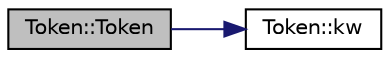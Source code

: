 digraph "Token::Token"
{
 // LATEX_PDF_SIZE
  edge [fontname="Helvetica",fontsize="10",labelfontname="Helvetica",labelfontsize="10"];
  node [fontname="Helvetica",fontsize="10",shape=record];
  rankdir="LR";
  Node1 [label="Token::Token",height=0.2,width=0.4,color="black", fillcolor="grey75", style="filled", fontcolor="black",tooltip=" "];
  Node1 -> Node2 [color="midnightblue",fontsize="10",style="solid",fontname="Helvetica"];
  Node2 [label="Token::kw",height=0.2,width=0.4,color="black", fillcolor="white", style="filled",URL="$struct_token.html#a165d58c7f32001a9fcb0bd4635dc361a",tooltip=" "];
}
